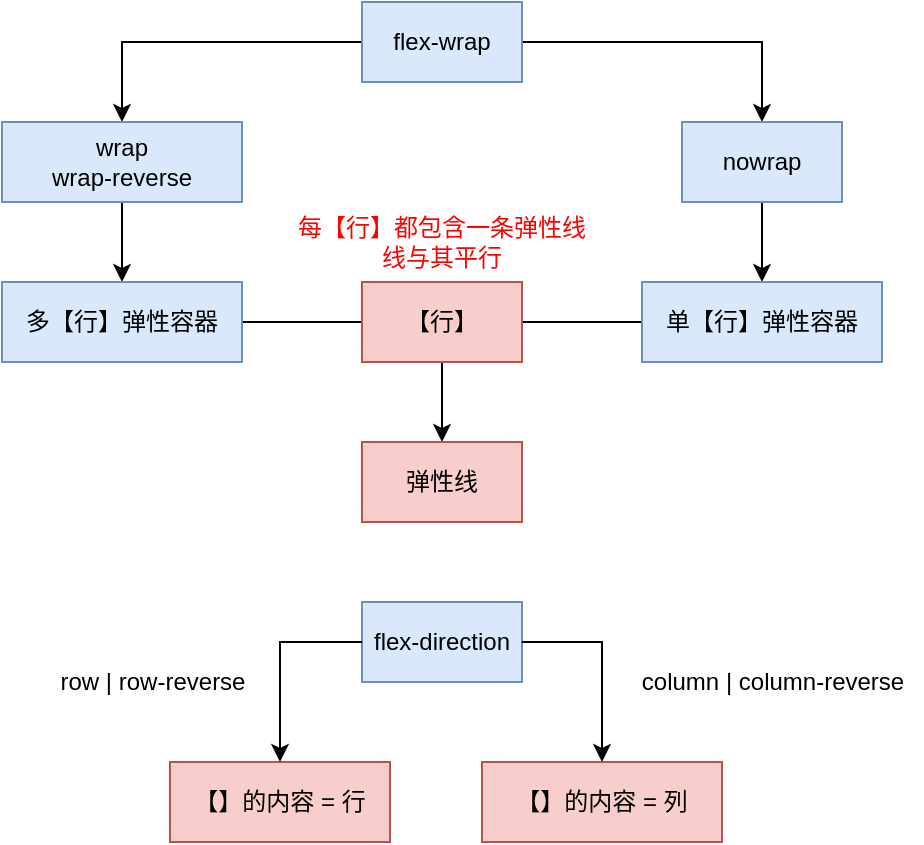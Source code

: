 <mxfile version="14.8.0" type="github">
  <diagram id="YYjS8tFd-hGhoVq5ScnP" name="第 1 页">
    <mxGraphModel dx="1037" dy="587" grid="1" gridSize="10" guides="1" tooltips="1" connect="1" arrows="1" fold="1" page="1" pageScale="1" pageWidth="827" pageHeight="1169" math="0" shadow="0">
      <root>
        <mxCell id="0" />
        <mxCell id="1" parent="0" />
        <mxCell id="9oJgghVw7AZhzq9iCKbP-4" value="" style="edgeStyle=orthogonalEdgeStyle;rounded=0;orthogonalLoop=1;jettySize=auto;html=1;" edge="1" parent="1" source="9oJgghVw7AZhzq9iCKbP-1" target="9oJgghVw7AZhzq9iCKbP-2">
          <mxGeometry relative="1" as="geometry" />
        </mxCell>
        <mxCell id="9oJgghVw7AZhzq9iCKbP-5" value="" style="edgeStyle=orthogonalEdgeStyle;rounded=0;orthogonalLoop=1;jettySize=auto;html=1;" edge="1" parent="1" source="9oJgghVw7AZhzq9iCKbP-1" target="9oJgghVw7AZhzq9iCKbP-3">
          <mxGeometry relative="1" as="geometry" />
        </mxCell>
        <mxCell id="9oJgghVw7AZhzq9iCKbP-1" value="flex-wrap" style="rounded=0;whiteSpace=wrap;html=1;fillColor=#dae8fc;strokeColor=#6c8ebf;" vertex="1" parent="1">
          <mxGeometry x="400" y="100" width="80" height="40" as="geometry" />
        </mxCell>
        <mxCell id="9oJgghVw7AZhzq9iCKbP-7" value="" style="edgeStyle=orthogonalEdgeStyle;rounded=0;orthogonalLoop=1;jettySize=auto;html=1;" edge="1" parent="1" source="9oJgghVw7AZhzq9iCKbP-2" target="9oJgghVw7AZhzq9iCKbP-6">
          <mxGeometry relative="1" as="geometry" />
        </mxCell>
        <mxCell id="9oJgghVw7AZhzq9iCKbP-2" value="nowrap" style="rounded=0;whiteSpace=wrap;html=1;fillColor=#dae8fc;strokeColor=#6c8ebf;" vertex="1" parent="1">
          <mxGeometry x="560" y="160" width="80" height="40" as="geometry" />
        </mxCell>
        <mxCell id="9oJgghVw7AZhzq9iCKbP-9" value="" style="edgeStyle=orthogonalEdgeStyle;rounded=0;orthogonalLoop=1;jettySize=auto;html=1;" edge="1" parent="1" source="9oJgghVw7AZhzq9iCKbP-3" target="9oJgghVw7AZhzq9iCKbP-8">
          <mxGeometry relative="1" as="geometry" />
        </mxCell>
        <mxCell id="9oJgghVw7AZhzq9iCKbP-3" value="wrap &lt;br&gt;wrap-reverse" style="rounded=0;whiteSpace=wrap;html=1;fillColor=#dae8fc;strokeColor=#6c8ebf;" vertex="1" parent="1">
          <mxGeometry x="220" y="160" width="120" height="40" as="geometry" />
        </mxCell>
        <mxCell id="9oJgghVw7AZhzq9iCKbP-11" value="" style="edgeStyle=orthogonalEdgeStyle;rounded=0;orthogonalLoop=1;jettySize=auto;html=1;entryX=1;entryY=0.5;entryDx=0;entryDy=0;endArrow=none;endFill=0;" edge="1" parent="1" source="9oJgghVw7AZhzq9iCKbP-6" target="9oJgghVw7AZhzq9iCKbP-10">
          <mxGeometry relative="1" as="geometry" />
        </mxCell>
        <mxCell id="9oJgghVw7AZhzq9iCKbP-6" value="单【行】弹性容器" style="rounded=0;whiteSpace=wrap;html=1;fillColor=#dae8fc;strokeColor=#6c8ebf;" vertex="1" parent="1">
          <mxGeometry x="540" y="240" width="120" height="40" as="geometry" />
        </mxCell>
        <mxCell id="9oJgghVw7AZhzq9iCKbP-12" style="edgeStyle=orthogonalEdgeStyle;rounded=0;orthogonalLoop=1;jettySize=auto;html=1;entryX=0;entryY=0.5;entryDx=0;entryDy=0;endArrow=none;endFill=0;" edge="1" parent="1" source="9oJgghVw7AZhzq9iCKbP-8" target="9oJgghVw7AZhzq9iCKbP-10">
          <mxGeometry relative="1" as="geometry" />
        </mxCell>
        <mxCell id="9oJgghVw7AZhzq9iCKbP-8" value="多【行】弹性容器" style="whiteSpace=wrap;html=1;rounded=0;strokeColor=#6c8ebf;fillColor=#dae8fc;" vertex="1" parent="1">
          <mxGeometry x="220" y="240" width="120" height="40" as="geometry" />
        </mxCell>
        <mxCell id="9oJgghVw7AZhzq9iCKbP-13" style="edgeStyle=orthogonalEdgeStyle;rounded=0;orthogonalLoop=1;jettySize=auto;html=1;entryX=0.5;entryY=0;entryDx=0;entryDy=0;exitX=0.5;exitY=1;exitDx=0;exitDy=0;" edge="1" parent="1" source="9oJgghVw7AZhzq9iCKbP-10" target="9oJgghVw7AZhzq9iCKbP-14">
          <mxGeometry relative="1" as="geometry">
            <mxPoint x="880" y="180" as="targetPoint" />
          </mxGeometry>
        </mxCell>
        <mxCell id="9oJgghVw7AZhzq9iCKbP-10" value="【行】" style="whiteSpace=wrap;html=1;rounded=0;strokeColor=#b85450;fillColor=#f8cecc;" vertex="1" parent="1">
          <mxGeometry x="400" y="240" width="80" height="40" as="geometry" />
        </mxCell>
        <mxCell id="9oJgghVw7AZhzq9iCKbP-14" value="弹性线" style="whiteSpace=wrap;html=1;rounded=0;strokeColor=#b85450;fillColor=#f8cecc;" vertex="1" parent="1">
          <mxGeometry x="400" y="320" width="80" height="40" as="geometry" />
        </mxCell>
        <mxCell id="9oJgghVw7AZhzq9iCKbP-15" value="&lt;font color=&quot;#ff0000&quot;&gt;每【行】都包含一条弹性线&lt;br&gt;线与其平行&lt;br&gt;&lt;/font&gt;" style="text;html=1;strokeColor=none;fillColor=none;align=center;verticalAlign=middle;whiteSpace=wrap;rounded=0;" vertex="1" parent="1">
          <mxGeometry x="335" y="200" width="210" height="40" as="geometry" />
        </mxCell>
        <mxCell id="9oJgghVw7AZhzq9iCKbP-24" value="" style="group" vertex="1" connectable="0" parent="1">
          <mxGeometry x="230" y="400" width="435" height="120" as="geometry" />
        </mxCell>
        <mxCell id="9oJgghVw7AZhzq9iCKbP-16" value="flex-direction" style="rounded=0;whiteSpace=wrap;html=1;fillColor=#dae8fc;strokeColor=#6c8ebf;" vertex="1" parent="9oJgghVw7AZhzq9iCKbP-24">
          <mxGeometry x="170" width="80" height="40" as="geometry" />
        </mxCell>
        <mxCell id="9oJgghVw7AZhzq9iCKbP-17" value="【】的内容 = 行" style="rounded=0;whiteSpace=wrap;html=1;fillColor=#f8cecc;strokeColor=#b85450;" vertex="1" parent="9oJgghVw7AZhzq9iCKbP-24">
          <mxGeometry x="74" y="80" width="110" height="40" as="geometry" />
        </mxCell>
        <mxCell id="9oJgghVw7AZhzq9iCKbP-18" style="edgeStyle=orthogonalEdgeStyle;rounded=0;orthogonalLoop=1;jettySize=auto;html=1;entryX=0.5;entryY=0;entryDx=0;entryDy=0;endArrow=classic;endFill=1;exitX=0;exitY=0.5;exitDx=0;exitDy=0;" edge="1" parent="9oJgghVw7AZhzq9iCKbP-24" source="9oJgghVw7AZhzq9iCKbP-16" target="9oJgghVw7AZhzq9iCKbP-17">
          <mxGeometry relative="1" as="geometry" />
        </mxCell>
        <mxCell id="9oJgghVw7AZhzq9iCKbP-19" value="【】的内容 = 列" style="rounded=0;whiteSpace=wrap;html=1;fillColor=#f8cecc;strokeColor=#b85450;" vertex="1" parent="9oJgghVw7AZhzq9iCKbP-24">
          <mxGeometry x="230" y="80" width="120" height="40" as="geometry" />
        </mxCell>
        <mxCell id="9oJgghVw7AZhzq9iCKbP-20" value="" style="edgeStyle=orthogonalEdgeStyle;rounded=0;orthogonalLoop=1;jettySize=auto;html=1;endArrow=classic;endFill=1;exitX=1;exitY=0.5;exitDx=0;exitDy=0;" edge="1" parent="9oJgghVw7AZhzq9iCKbP-24" source="9oJgghVw7AZhzq9iCKbP-16" target="9oJgghVw7AZhzq9iCKbP-19">
          <mxGeometry relative="1" as="geometry" />
        </mxCell>
        <mxCell id="9oJgghVw7AZhzq9iCKbP-22" value="row | row-reverse" style="text;html=1;align=center;verticalAlign=middle;resizable=0;points=[];autosize=1;strokeColor=none;" vertex="1" parent="9oJgghVw7AZhzq9iCKbP-24">
          <mxGeometry x="10" y="30" width="110" height="20" as="geometry" />
        </mxCell>
        <mxCell id="9oJgghVw7AZhzq9iCKbP-23" value="column | column-reverse" style="text;html=1;align=center;verticalAlign=middle;resizable=0;points=[];autosize=1;strokeColor=none;" vertex="1" parent="9oJgghVw7AZhzq9iCKbP-24">
          <mxGeometry x="300" y="30" width="150" height="20" as="geometry" />
        </mxCell>
      </root>
    </mxGraphModel>
  </diagram>
</mxfile>
